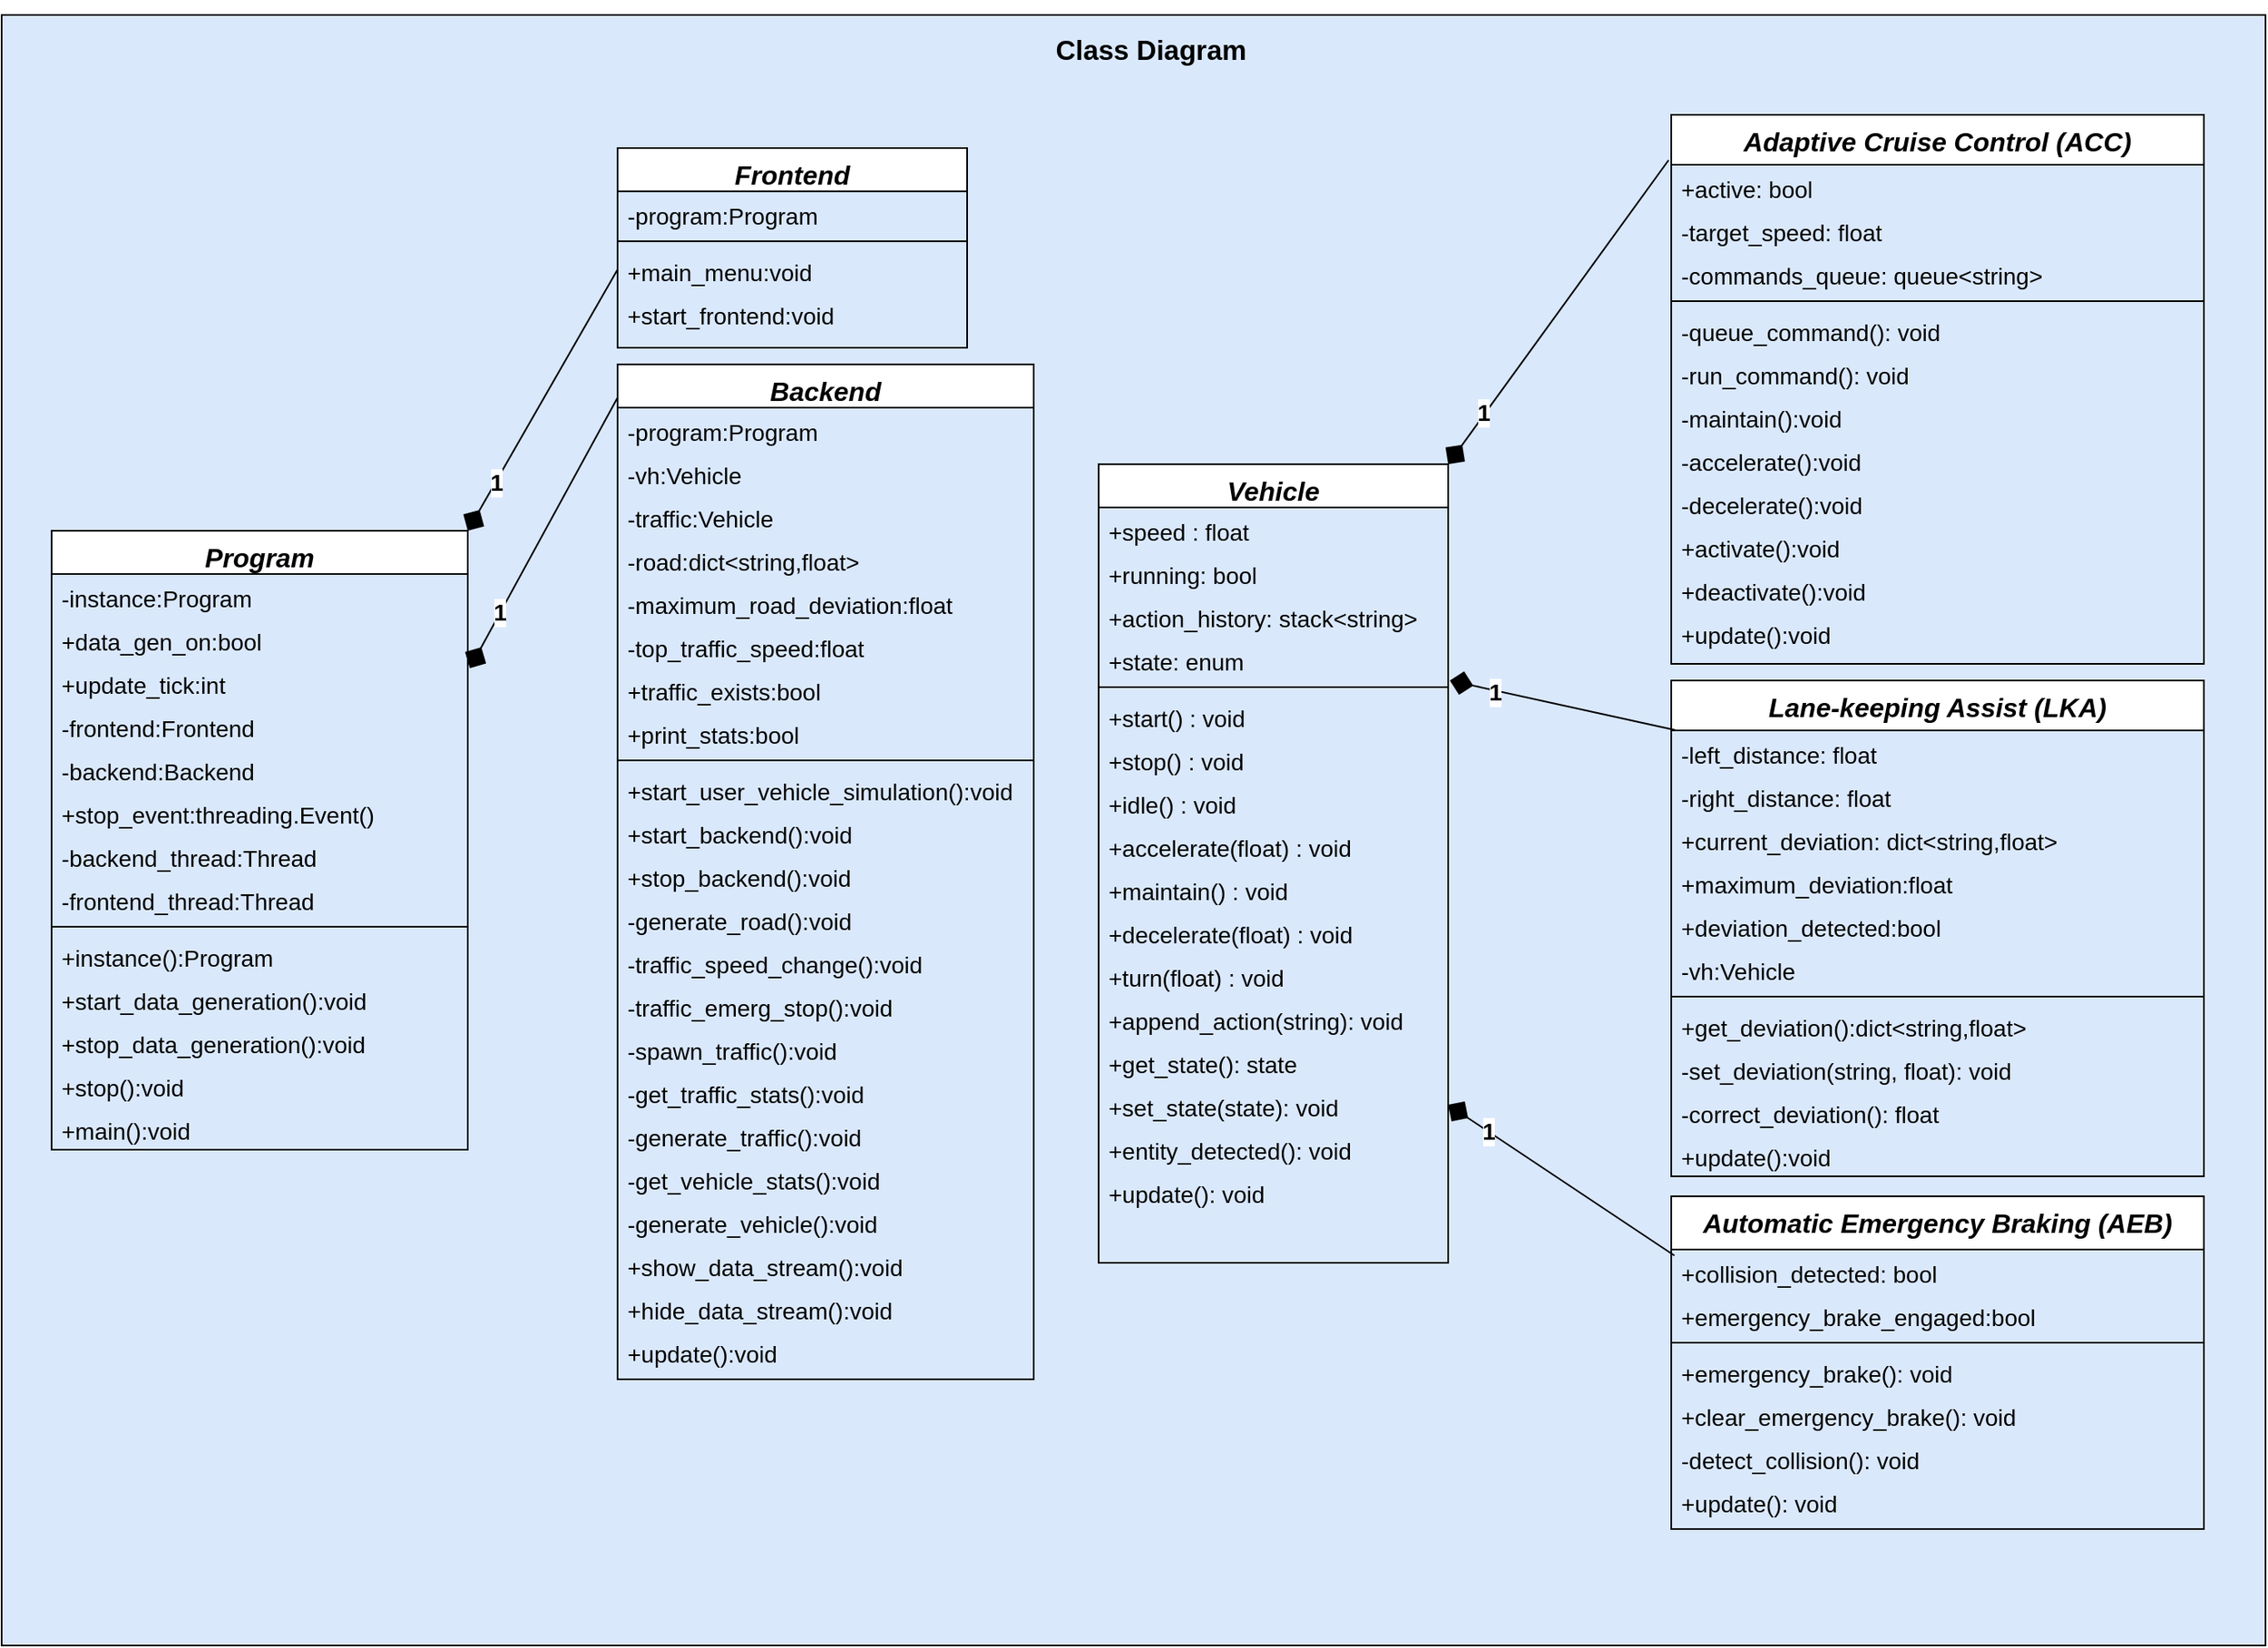 <mxfile version="20.3.0" type="device"><diagram id="C5RBs43oDa-KdzZeNtuy" name="Page-1"><mxGraphModel dx="2395" dy="2512" grid="1" gridSize="10" guides="1" tooltips="1" connect="1" arrows="1" fold="1" page="1" pageScale="1" pageWidth="827" pageHeight="1169" math="0" shadow="0"><root><mxCell id="WIyWlLk6GJQsqaUBKTNV-0"/><mxCell id="WIyWlLk6GJQsqaUBKTNV-1" parent="WIyWlLk6GJQsqaUBKTNV-0"/><mxCell id="Ifsah4gDjvsLpaiLNbHs-3" value="" style="rounded=0;whiteSpace=wrap;html=1;shadow=0;glass=0;sketch=0;fontSize=16;gradientColor=none;fillColor=#DAE8FC;fillStyle=solid;" parent="WIyWlLk6GJQsqaUBKTNV-1" vertex="1"><mxGeometry x="-550" y="-1160" width="1360" height="980" as="geometry"/></mxCell><mxCell id="zkfFHV4jXpPFQw0GAbJ--0" value="Vehicle" style="swimlane;fontStyle=3;align=center;verticalAlign=top;childLayout=stackLayout;horizontal=1;startSize=26;horizontalStack=0;resizeParent=1;resizeLast=0;collapsible=1;marginBottom=0;rounded=0;shadow=0;strokeWidth=1;fontSize=16;swimlaneLine=1;sketch=0;swimlaneFillColor=none;gradientColor=none;" parent="WIyWlLk6GJQsqaUBKTNV-1" vertex="1"><mxGeometry x="109" y="-890" width="210" height="480" as="geometry"><mxRectangle x="220" y="160" width="160" height="26" as="alternateBounds"/></mxGeometry></mxCell><mxCell id="zkfFHV4jXpPFQw0GAbJ--2" value="+speed : float" style="text;align=left;verticalAlign=top;spacingLeft=4;spacingRight=4;overflow=hidden;rotatable=0;points=[[0,0.5],[1,0.5]];portConstraint=eastwest;rounded=0;shadow=0;html=0;fontSize=14;" parent="zkfFHV4jXpPFQw0GAbJ--0" vertex="1"><mxGeometry y="26" width="210" height="26" as="geometry"/></mxCell><mxCell id="mii2rGx8am7IwSkeR5Ow-42" value="+running: bool" style="text;align=left;verticalAlign=top;spacingLeft=4;spacingRight=4;overflow=hidden;rotatable=0;points=[[0,0.5],[1,0.5]];portConstraint=eastwest;rounded=0;shadow=0;html=0;fontSize=14;" parent="zkfFHV4jXpPFQw0GAbJ--0" vertex="1"><mxGeometry y="52" width="210" height="26" as="geometry"/></mxCell><mxCell id="QdHuCyK7JrDkJNNDOWvG-0" value="+action_history: stack&lt;string&gt;" style="text;align=left;verticalAlign=top;spacingLeft=4;spacingRight=4;overflow=hidden;rotatable=0;points=[[0,0.5],[1,0.5]];portConstraint=eastwest;rounded=0;shadow=0;html=0;fontSize=14;" parent="zkfFHV4jXpPFQw0GAbJ--0" vertex="1"><mxGeometry y="78" width="210" height="26" as="geometry"/></mxCell><mxCell id="EL9Ea7p4WdLhUgLB-JUu-0" value="+state: enum" style="text;align=left;verticalAlign=top;spacingLeft=4;spacingRight=4;overflow=hidden;rotatable=0;points=[[0,0.5],[1,0.5]];portConstraint=eastwest;rounded=0;shadow=0;html=0;fontSize=14;" parent="zkfFHV4jXpPFQw0GAbJ--0" vertex="1"><mxGeometry y="104" width="210" height="26" as="geometry"/></mxCell><mxCell id="zkfFHV4jXpPFQw0GAbJ--4" value="" style="line;html=1;strokeWidth=1;align=left;verticalAlign=middle;spacingTop=-1;spacingLeft=3;spacingRight=3;rotatable=0;labelPosition=right;points=[];portConstraint=eastwest;gradientColor=none;" parent="zkfFHV4jXpPFQw0GAbJ--0" vertex="1"><mxGeometry y="130" width="210" height="8" as="geometry"/></mxCell><mxCell id="mii2rGx8am7IwSkeR5Ow-43" value="+start() : void" style="text;align=left;verticalAlign=top;spacingLeft=4;spacingRight=4;overflow=hidden;rotatable=0;points=[[0,0.5],[1,0.5]];portConstraint=eastwest;fontSize=14;" parent="zkfFHV4jXpPFQw0GAbJ--0" vertex="1"><mxGeometry y="138" width="210" height="26" as="geometry"/></mxCell><mxCell id="mii2rGx8am7IwSkeR5Ow-44" value="+stop() : void" style="text;align=left;verticalAlign=top;spacingLeft=4;spacingRight=4;overflow=hidden;rotatable=0;points=[[0,0.5],[1,0.5]];portConstraint=eastwest;fontSize=14;" parent="zkfFHV4jXpPFQw0GAbJ--0" vertex="1"><mxGeometry y="164" width="210" height="26" as="geometry"/></mxCell><mxCell id="KvuU72QV_jt1V8axDSix-1" value="+idle() : void" style="text;align=left;verticalAlign=top;spacingLeft=4;spacingRight=4;overflow=hidden;rotatable=0;points=[[0,0.5],[1,0.5]];portConstraint=eastwest;fontSize=14;" vertex="1" parent="zkfFHV4jXpPFQw0GAbJ--0"><mxGeometry y="190" width="210" height="26" as="geometry"/></mxCell><mxCell id="lTzDsfitRxZ7q9W2kJzX-4" value="+accelerate(float) : void" style="text;align=left;verticalAlign=top;spacingLeft=4;spacingRight=4;overflow=hidden;rotatable=0;points=[[0,0.5],[1,0.5]];portConstraint=eastwest;fontSize=14;" parent="zkfFHV4jXpPFQw0GAbJ--0" vertex="1"><mxGeometry y="216" width="210" height="26" as="geometry"/></mxCell><mxCell id="KvuU72QV_jt1V8axDSix-2" value="+maintain() : void" style="text;align=left;verticalAlign=top;spacingLeft=4;spacingRight=4;overflow=hidden;rotatable=0;points=[[0,0.5],[1,0.5]];portConstraint=eastwest;fontSize=14;" vertex="1" parent="zkfFHV4jXpPFQw0GAbJ--0"><mxGeometry y="242" width="210" height="26" as="geometry"/></mxCell><mxCell id="zkfFHV4jXpPFQw0GAbJ--5" value="+decelerate(float) : void" style="text;align=left;verticalAlign=top;spacingLeft=4;spacingRight=4;overflow=hidden;rotatable=0;points=[[0,0.5],[1,0.5]];portConstraint=eastwest;fontSize=14;" parent="zkfFHV4jXpPFQw0GAbJ--0" vertex="1"><mxGeometry y="268" width="210" height="26" as="geometry"/></mxCell><mxCell id="lTzDsfitRxZ7q9W2kJzX-5" value="+turn(float) : void" style="text;align=left;verticalAlign=top;spacingLeft=4;spacingRight=4;overflow=hidden;rotatable=0;points=[[0,0.5],[1,0.5]];portConstraint=eastwest;fontSize=14;" parent="zkfFHV4jXpPFQw0GAbJ--0" vertex="1"><mxGeometry y="294" width="210" height="26" as="geometry"/></mxCell><mxCell id="QdHuCyK7JrDkJNNDOWvG-1" value="+append_action(string): void" style="text;align=left;verticalAlign=top;spacingLeft=4;spacingRight=4;overflow=hidden;rotatable=0;points=[[0,0.5],[1,0.5]];portConstraint=eastwest;fontSize=14;" parent="zkfFHV4jXpPFQw0GAbJ--0" vertex="1"><mxGeometry y="320" width="210" height="26" as="geometry"/></mxCell><mxCell id="Ifsah4gDjvsLpaiLNbHs-1" value="+get_state(): state" style="text;align=left;verticalAlign=top;spacingLeft=4;spacingRight=4;overflow=hidden;rotatable=0;points=[[0,0.5],[1,0.5]];portConstraint=eastwest;fontSize=14;" parent="zkfFHV4jXpPFQw0GAbJ--0" vertex="1"><mxGeometry y="346" width="210" height="26" as="geometry"/></mxCell><mxCell id="EL9Ea7p4WdLhUgLB-JUu-1" value="+set_state(state): void" style="text;align=left;verticalAlign=top;spacingLeft=4;spacingRight=4;overflow=hidden;rotatable=0;points=[[0,0.5],[1,0.5]];portConstraint=eastwest;fontSize=14;" parent="zkfFHV4jXpPFQw0GAbJ--0" vertex="1"><mxGeometry y="372" width="210" height="26" as="geometry"/></mxCell><mxCell id="KvuU72QV_jt1V8axDSix-0" value="+entity_detected(): void" style="text;align=left;verticalAlign=top;spacingLeft=4;spacingRight=4;overflow=hidden;rotatable=0;points=[[0,0.5],[1,0.5]];portConstraint=eastwest;fontSize=14;" vertex="1" parent="zkfFHV4jXpPFQw0GAbJ--0"><mxGeometry y="398" width="210" height="26" as="geometry"/></mxCell><mxCell id="KvuU72QV_jt1V8axDSix-3" value="+update(): void" style="text;align=left;verticalAlign=top;spacingLeft=4;spacingRight=4;overflow=hidden;rotatable=0;points=[[0,0.5],[1,0.5]];portConstraint=eastwest;fontSize=14;" vertex="1" parent="zkfFHV4jXpPFQw0GAbJ--0"><mxGeometry y="424" width="210" height="26" as="geometry"/></mxCell><mxCell id="mii2rGx8am7IwSkeR5Ow-13" value="Adaptive Cruise Control (ACC)" style="swimlane;fontStyle=3;align=center;verticalAlign=top;childLayout=stackLayout;horizontal=1;startSize=30;horizontalStack=0;resizeParent=1;resizeLast=0;collapsible=1;marginBottom=0;rounded=0;shadow=0;strokeWidth=1;fontSize=16;swimlaneLine=1;sketch=0;swimlaneFillColor=none;gradientColor=none;" parent="WIyWlLk6GJQsqaUBKTNV-1" vertex="1"><mxGeometry x="453" y="-1100" width="320" height="330" as="geometry"><mxRectangle x="480" y="160" width="220" height="26" as="alternateBounds"/></mxGeometry></mxCell><mxCell id="mii2rGx8am7IwSkeR5Ow-14" value="+active: bool" style="text;align=left;verticalAlign=top;spacingLeft=4;spacingRight=4;overflow=hidden;rotatable=0;points=[[0,0.5],[1,0.5]];portConstraint=eastwest;fontSize=14;" parent="mii2rGx8am7IwSkeR5Ow-13" vertex="1"><mxGeometry y="30" width="320" height="26" as="geometry"/></mxCell><mxCell id="Ifsah4gDjvsLpaiLNbHs-2" value="-target_speed: float" style="text;align=left;verticalAlign=top;spacingLeft=4;spacingRight=4;overflow=hidden;rotatable=0;points=[[0,0.5],[1,0.5]];portConstraint=eastwest;fontSize=14;" parent="mii2rGx8am7IwSkeR5Ow-13" vertex="1"><mxGeometry y="56" width="320" height="26" as="geometry"/></mxCell><mxCell id="QdHuCyK7JrDkJNNDOWvG-5" value="-commands_queue: queue&lt;string&gt;" style="text;align=left;verticalAlign=top;spacingLeft=4;spacingRight=4;overflow=hidden;rotatable=0;points=[[0,0.5],[1,0.5]];portConstraint=eastwest;fontSize=14;" parent="mii2rGx8am7IwSkeR5Ow-13" vertex="1"><mxGeometry y="82" width="320" height="26" as="geometry"/></mxCell><mxCell id="mii2rGx8am7IwSkeR5Ow-16" value="" style="line;html=1;strokeWidth=1;align=left;verticalAlign=middle;spacingTop=-1;spacingLeft=3;spacingRight=3;rotatable=0;labelPosition=right;points=[];portConstraint=eastwest;" parent="mii2rGx8am7IwSkeR5Ow-13" vertex="1"><mxGeometry y="108" width="320" height="8" as="geometry"/></mxCell><mxCell id="mii2rGx8am7IwSkeR5Ow-17" value="-queue_command(): void" style="text;align=left;verticalAlign=top;spacingLeft=4;spacingRight=4;overflow=hidden;rotatable=0;points=[[0,0.5],[1,0.5]];portConstraint=eastwest;fontSize=14;" parent="mii2rGx8am7IwSkeR5Ow-13" vertex="1"><mxGeometry y="116" width="320" height="26" as="geometry"/></mxCell><mxCell id="mii2rGx8am7IwSkeR5Ow-18" value="-run_command(): void" style="text;align=left;verticalAlign=top;spacingLeft=4;spacingRight=4;overflow=hidden;rotatable=0;points=[[0,0.5],[1,0.5]];portConstraint=eastwest;fontSize=14;" parent="mii2rGx8am7IwSkeR5Ow-13" vertex="1"><mxGeometry y="142" width="320" height="26" as="geometry"/></mxCell><mxCell id="KvuU72QV_jt1V8axDSix-4" value="-maintain():void" style="text;align=left;verticalAlign=top;spacingLeft=4;spacingRight=4;overflow=hidden;rotatable=0;points=[[0,0.5],[1,0.5]];portConstraint=eastwest;fontSize=14;" vertex="1" parent="mii2rGx8am7IwSkeR5Ow-13"><mxGeometry y="168" width="320" height="26" as="geometry"/></mxCell><mxCell id="KvuU72QV_jt1V8axDSix-5" value="-accelerate():void" style="text;align=left;verticalAlign=top;spacingLeft=4;spacingRight=4;overflow=hidden;rotatable=0;points=[[0,0.5],[1,0.5]];portConstraint=eastwest;fontSize=14;" vertex="1" parent="mii2rGx8am7IwSkeR5Ow-13"><mxGeometry y="194" width="320" height="26" as="geometry"/></mxCell><mxCell id="KvuU72QV_jt1V8axDSix-6" value="-decelerate():void" style="text;align=left;verticalAlign=top;spacingLeft=4;spacingRight=4;overflow=hidden;rotatable=0;points=[[0,0.5],[1,0.5]];portConstraint=eastwest;fontSize=14;" vertex="1" parent="mii2rGx8am7IwSkeR5Ow-13"><mxGeometry y="220" width="320" height="26" as="geometry"/></mxCell><mxCell id="KvuU72QV_jt1V8axDSix-7" value="+activate():void" style="text;align=left;verticalAlign=top;spacingLeft=4;spacingRight=4;overflow=hidden;rotatable=0;points=[[0,0.5],[1,0.5]];portConstraint=eastwest;fontSize=14;" vertex="1" parent="mii2rGx8am7IwSkeR5Ow-13"><mxGeometry y="246" width="320" height="26" as="geometry"/></mxCell><mxCell id="KvuU72QV_jt1V8axDSix-8" value="+deactivate():void" style="text;align=left;verticalAlign=top;spacingLeft=4;spacingRight=4;overflow=hidden;rotatable=0;points=[[0,0.5],[1,0.5]];portConstraint=eastwest;fontSize=14;" vertex="1" parent="mii2rGx8am7IwSkeR5Ow-13"><mxGeometry y="272" width="320" height="26" as="geometry"/></mxCell><mxCell id="KvuU72QV_jt1V8axDSix-9" value="+update():void" style="text;align=left;verticalAlign=top;spacingLeft=4;spacingRight=4;overflow=hidden;rotatable=0;points=[[0,0.5],[1,0.5]];portConstraint=eastwest;fontSize=14;" vertex="1" parent="mii2rGx8am7IwSkeR5Ow-13"><mxGeometry y="298" width="320" height="26" as="geometry"/></mxCell><mxCell id="mii2rGx8am7IwSkeR5Ow-25" value="Lane-keeping Assist (LKA)" style="swimlane;fontStyle=3;align=center;verticalAlign=top;childLayout=stackLayout;horizontal=1;startSize=30;horizontalStack=0;resizeParent=1;resizeLast=0;collapsible=1;marginBottom=0;rounded=0;shadow=0;strokeWidth=1;fontSize=16;swimlaneLine=1;sketch=0;swimlaneFillColor=none;gradientColor=none;" parent="WIyWlLk6GJQsqaUBKTNV-1" vertex="1"><mxGeometry x="453" y="-760" width="320" height="298" as="geometry"><mxRectangle x="480" y="302" width="220" height="26" as="alternateBounds"/></mxGeometry></mxCell><mxCell id="mii2rGx8am7IwSkeR5Ow-26" value="-left_distance: float" style="text;align=left;verticalAlign=top;spacingLeft=4;spacingRight=4;overflow=hidden;rotatable=0;points=[[0,0.5],[1,0.5]];portConstraint=eastwest;fontSize=14;" parent="mii2rGx8am7IwSkeR5Ow-25" vertex="1"><mxGeometry y="30" width="320" height="26" as="geometry"/></mxCell><mxCell id="mii2rGx8am7IwSkeR5Ow-27" value="-right_distance: float" style="text;align=left;verticalAlign=top;spacingLeft=4;spacingRight=4;overflow=hidden;rotatable=0;points=[[0,0.5],[1,0.5]];portConstraint=eastwest;rounded=0;shadow=0;html=0;fontSize=14;" parent="mii2rGx8am7IwSkeR5Ow-25" vertex="1"><mxGeometry y="56" width="320" height="26" as="geometry"/></mxCell><mxCell id="ZNRvxXahvgJ5h_fGLTMg-0" value="+current_deviation: dict&lt;string,float&gt;" style="text;align=left;verticalAlign=top;spacingLeft=4;spacingRight=4;overflow=hidden;rotatable=0;points=[[0,0.5],[1,0.5]];portConstraint=eastwest;rounded=0;shadow=0;html=0;fontSize=14;" parent="mii2rGx8am7IwSkeR5Ow-25" vertex="1"><mxGeometry y="82" width="320" height="26" as="geometry"/></mxCell><mxCell id="ZNRvxXahvgJ5h_fGLTMg-1" value="+maximum_deviation:float" style="text;align=left;verticalAlign=top;spacingLeft=4;spacingRight=4;overflow=hidden;rotatable=0;points=[[0,0.5],[1,0.5]];portConstraint=eastwest;rounded=0;shadow=0;html=0;fontSize=14;" parent="mii2rGx8am7IwSkeR5Ow-25" vertex="1"><mxGeometry y="108" width="320" height="26" as="geometry"/></mxCell><mxCell id="KvuU72QV_jt1V8axDSix-11" value="+deviation_detected:bool" style="text;align=left;verticalAlign=top;spacingLeft=4;spacingRight=4;overflow=hidden;rotatable=0;points=[[0,0.5],[1,0.5]];portConstraint=eastwest;rounded=0;shadow=0;html=0;fontSize=14;" vertex="1" parent="mii2rGx8am7IwSkeR5Ow-25"><mxGeometry y="134" width="320" height="26" as="geometry"/></mxCell><mxCell id="KvuU72QV_jt1V8axDSix-12" value="-vh:Vehicle" style="text;align=left;verticalAlign=top;spacingLeft=4;spacingRight=4;overflow=hidden;rotatable=0;points=[[0,0.5],[1,0.5]];portConstraint=eastwest;rounded=0;shadow=0;html=0;fontSize=14;" vertex="1" parent="mii2rGx8am7IwSkeR5Ow-25"><mxGeometry y="160" width="320" height="26" as="geometry"/></mxCell><mxCell id="mii2rGx8am7IwSkeR5Ow-28" value="" style="line;html=1;strokeWidth=1;align=left;verticalAlign=middle;spacingTop=-1;spacingLeft=3;spacingRight=3;rotatable=0;labelPosition=right;points=[];portConstraint=eastwest;" parent="mii2rGx8am7IwSkeR5Ow-25" vertex="1"><mxGeometry y="186" width="320" height="8" as="geometry"/></mxCell><mxCell id="mii2rGx8am7IwSkeR5Ow-30" value="+get_deviation():dict&lt;string,float&gt;" style="text;align=left;verticalAlign=top;spacingLeft=4;spacingRight=4;overflow=hidden;rotatable=0;points=[[0,0.5],[1,0.5]];portConstraint=eastwest;fontSize=14;" parent="mii2rGx8am7IwSkeR5Ow-25" vertex="1"><mxGeometry y="194" width="320" height="26" as="geometry"/></mxCell><mxCell id="ED1c1MAqzy6L2Qwims33-0" value="-set_deviation(string, float): void" style="text;align=left;verticalAlign=top;spacingLeft=4;spacingRight=4;overflow=hidden;rotatable=0;points=[[0,0.5],[1,0.5]];portConstraint=eastwest;fontSize=14;" parent="mii2rGx8am7IwSkeR5Ow-25" vertex="1"><mxGeometry y="220" width="320" height="26" as="geometry"/></mxCell><mxCell id="KvuU72QV_jt1V8axDSix-10" value="-correct_deviation(): float" style="text;align=left;verticalAlign=top;spacingLeft=4;spacingRight=4;overflow=hidden;rotatable=0;points=[[0,0.5],[1,0.5]];portConstraint=eastwest;fontSize=14;" vertex="1" parent="mii2rGx8am7IwSkeR5Ow-25"><mxGeometry y="246" width="320" height="26" as="geometry"/></mxCell><mxCell id="KvuU72QV_jt1V8axDSix-13" value="+update():void" style="text;align=left;verticalAlign=top;spacingLeft=4;spacingRight=4;overflow=hidden;rotatable=0;points=[[0,0.5],[1,0.5]];portConstraint=eastwest;fontSize=14;" vertex="1" parent="mii2rGx8am7IwSkeR5Ow-25"><mxGeometry y="272" width="320" height="26" as="geometry"/></mxCell><mxCell id="mii2rGx8am7IwSkeR5Ow-33" value="Automatic Emergency Braking (AEB)" style="swimlane;fontStyle=3;align=center;verticalAlign=top;childLayout=stackLayout;horizontal=1;startSize=32;horizontalStack=0;resizeParent=1;resizeLast=0;collapsible=1;marginBottom=0;rounded=0;shadow=0;strokeWidth=1;fontSize=16;swimlaneLine=1;sketch=0;swimlaneFillColor=none;gradientColor=none;" parent="WIyWlLk6GJQsqaUBKTNV-1" vertex="1"><mxGeometry x="453" y="-450" width="320" height="200" as="geometry"><mxRectangle x="480" y="510" width="220" height="26" as="alternateBounds"/></mxGeometry></mxCell><mxCell id="mii2rGx8am7IwSkeR5Ow-34" value="+collision_detected: bool" style="text;align=left;verticalAlign=top;spacingLeft=4;spacingRight=4;overflow=hidden;rotatable=0;points=[[0,0.5],[1,0.5]];portConstraint=eastwest;fontSize=14;" parent="mii2rGx8am7IwSkeR5Ow-33" vertex="1"><mxGeometry y="32" width="320" height="26" as="geometry"/></mxCell><mxCell id="QdHuCyK7JrDkJNNDOWvG-4" value="+emergency_brake_engaged:bool" style="text;align=left;verticalAlign=top;spacingLeft=4;spacingRight=4;overflow=hidden;rotatable=0;points=[[0,0.5],[1,0.5]];portConstraint=eastwest;fontSize=14;" parent="mii2rGx8am7IwSkeR5Ow-33" vertex="1"><mxGeometry y="58" width="320" height="26" as="geometry"/></mxCell><mxCell id="mii2rGx8am7IwSkeR5Ow-36" value="" style="line;html=1;strokeWidth=1;align=left;verticalAlign=middle;spacingTop=-1;spacingLeft=3;spacingRight=3;rotatable=0;labelPosition=right;points=[];portConstraint=eastwest;" parent="mii2rGx8am7IwSkeR5Ow-33" vertex="1"><mxGeometry y="84" width="320" height="8" as="geometry"/></mxCell><mxCell id="mii2rGx8am7IwSkeR5Ow-38" value="+emergency_brake(): void" style="text;align=left;verticalAlign=top;spacingLeft=4;spacingRight=4;overflow=hidden;rotatable=0;points=[[0,0.5],[1,0.5]];portConstraint=eastwest;fontSize=14;" parent="mii2rGx8am7IwSkeR5Ow-33" vertex="1"><mxGeometry y="92" width="320" height="26" as="geometry"/></mxCell><mxCell id="KvuU72QV_jt1V8axDSix-15" value="+clear_emergency_brake(): void" style="text;align=left;verticalAlign=top;spacingLeft=4;spacingRight=4;overflow=hidden;rotatable=0;points=[[0,0.5],[1,0.5]];portConstraint=eastwest;fontSize=14;" vertex="1" parent="mii2rGx8am7IwSkeR5Ow-33"><mxGeometry y="118" width="320" height="26" as="geometry"/></mxCell><mxCell id="mii2rGx8am7IwSkeR5Ow-37" value="-detect_collision(): void" style="text;align=left;verticalAlign=top;spacingLeft=4;spacingRight=4;overflow=hidden;rotatable=0;points=[[0,0.5],[1,0.5]];portConstraint=eastwest;fontSize=14;" parent="mii2rGx8am7IwSkeR5Ow-33" vertex="1"><mxGeometry y="144" width="320" height="26" as="geometry"/></mxCell><mxCell id="KvuU72QV_jt1V8axDSix-14" value="+update(): void" style="text;align=left;verticalAlign=top;spacingLeft=4;spacingRight=4;overflow=hidden;rotatable=0;points=[[0,0.5],[1,0.5]];portConstraint=eastwest;fontSize=14;" vertex="1" parent="mii2rGx8am7IwSkeR5Ow-33"><mxGeometry y="170" width="320" height="26" as="geometry"/></mxCell><mxCell id="Ifsah4gDjvsLpaiLNbHs-4" value="&lt;h2&gt;&lt;b&gt;Class Diagram&lt;/b&gt;&lt;/h2&gt;" style="text;html=1;align=center;verticalAlign=middle;resizable=0;points=[];autosize=1;strokeColor=none;fillColor=none;fontSize=11;" parent="WIyWlLk6GJQsqaUBKTNV-1" vertex="1"><mxGeometry x="70" y="-1169" width="140" height="60" as="geometry"/></mxCell><mxCell id="KvuU72QV_jt1V8axDSix-16" value="Frontend" style="swimlane;fontStyle=3;align=center;verticalAlign=top;childLayout=stackLayout;horizontal=1;startSize=26;horizontalStack=0;resizeParent=1;resizeLast=0;collapsible=1;marginBottom=0;rounded=0;shadow=0;strokeWidth=1;fontSize=16;swimlaneLine=1;sketch=0;swimlaneFillColor=none;gradientColor=none;" vertex="1" parent="WIyWlLk6GJQsqaUBKTNV-1"><mxGeometry x="-180" y="-1080" width="210" height="120" as="geometry"><mxRectangle x="220" y="160" width="160" height="26" as="alternateBounds"/></mxGeometry></mxCell><mxCell id="KvuU72QV_jt1V8axDSix-17" value="-program:Program" style="text;align=left;verticalAlign=top;spacingLeft=4;spacingRight=4;overflow=hidden;rotatable=0;points=[[0,0.5],[1,0.5]];portConstraint=eastwest;rounded=0;shadow=0;html=0;fontSize=14;" vertex="1" parent="KvuU72QV_jt1V8axDSix-16"><mxGeometry y="26" width="210" height="26" as="geometry"/></mxCell><mxCell id="KvuU72QV_jt1V8axDSix-21" value="" style="line;html=1;strokeWidth=1;align=left;verticalAlign=middle;spacingTop=-1;spacingLeft=3;spacingRight=3;rotatable=0;labelPosition=right;points=[];portConstraint=eastwest;gradientColor=none;" vertex="1" parent="KvuU72QV_jt1V8axDSix-16"><mxGeometry y="52" width="210" height="8" as="geometry"/></mxCell><mxCell id="KvuU72QV_jt1V8axDSix-22" value="+main_menu:void" style="text;align=left;verticalAlign=top;spacingLeft=4;spacingRight=4;overflow=hidden;rotatable=0;points=[[0,0.5],[1,0.5]];portConstraint=eastwest;fontSize=14;" vertex="1" parent="KvuU72QV_jt1V8axDSix-16"><mxGeometry y="60" width="210" height="26" as="geometry"/></mxCell><mxCell id="KvuU72QV_jt1V8axDSix-23" value="+start_frontend:void" style="text;align=left;verticalAlign=top;spacingLeft=4;spacingRight=4;overflow=hidden;rotatable=0;points=[[0,0.5],[1,0.5]];portConstraint=eastwest;fontSize=14;" vertex="1" parent="KvuU72QV_jt1V8axDSix-16"><mxGeometry y="86" width="210" height="26" as="geometry"/></mxCell><mxCell id="KvuU72QV_jt1V8axDSix-34" value="Backend" style="swimlane;fontStyle=3;align=center;verticalAlign=top;childLayout=stackLayout;horizontal=1;startSize=26;horizontalStack=0;resizeParent=1;resizeLast=0;collapsible=1;marginBottom=0;rounded=0;shadow=0;strokeWidth=1;fontSize=16;swimlaneLine=1;sketch=0;swimlaneFillColor=none;gradientColor=none;" vertex="1" parent="WIyWlLk6GJQsqaUBKTNV-1"><mxGeometry x="-180" y="-950" width="250" height="610" as="geometry"><mxRectangle x="220" y="160" width="160" height="26" as="alternateBounds"/></mxGeometry></mxCell><mxCell id="KvuU72QV_jt1V8axDSix-35" value="-program:Program" style="text;align=left;verticalAlign=top;spacingLeft=4;spacingRight=4;overflow=hidden;rotatable=0;points=[[0,0.5],[1,0.5]];portConstraint=eastwest;rounded=0;shadow=0;html=0;fontSize=14;" vertex="1" parent="KvuU72QV_jt1V8axDSix-34"><mxGeometry y="26" width="250" height="26" as="geometry"/></mxCell><mxCell id="KvuU72QV_jt1V8axDSix-39" value="-vh:Vehicle" style="text;align=left;verticalAlign=top;spacingLeft=4;spacingRight=4;overflow=hidden;rotatable=0;points=[[0,0.5],[1,0.5]];portConstraint=eastwest;rounded=0;shadow=0;html=0;fontSize=14;" vertex="1" parent="KvuU72QV_jt1V8axDSix-34"><mxGeometry y="52" width="250" height="26" as="geometry"/></mxCell><mxCell id="KvuU72QV_jt1V8axDSix-40" value="-traffic:Vehicle" style="text;align=left;verticalAlign=top;spacingLeft=4;spacingRight=4;overflow=hidden;rotatable=0;points=[[0,0.5],[1,0.5]];portConstraint=eastwest;rounded=0;shadow=0;html=0;fontSize=14;" vertex="1" parent="KvuU72QV_jt1V8axDSix-34"><mxGeometry y="78" width="250" height="26" as="geometry"/></mxCell><mxCell id="KvuU72QV_jt1V8axDSix-41" value="-road:dict&lt;string,float&gt;" style="text;align=left;verticalAlign=top;spacingLeft=4;spacingRight=4;overflow=hidden;rotatable=0;points=[[0,0.5],[1,0.5]];portConstraint=eastwest;rounded=0;shadow=0;html=0;fontSize=14;" vertex="1" parent="KvuU72QV_jt1V8axDSix-34"><mxGeometry y="104" width="250" height="26" as="geometry"/></mxCell><mxCell id="KvuU72QV_jt1V8axDSix-42" value="-maximum_road_deviation:float" style="text;align=left;verticalAlign=top;spacingLeft=4;spacingRight=4;overflow=hidden;rotatable=0;points=[[0,0.5],[1,0.5]];portConstraint=eastwest;rounded=0;shadow=0;html=0;fontSize=14;" vertex="1" parent="KvuU72QV_jt1V8axDSix-34"><mxGeometry y="130" width="250" height="26" as="geometry"/></mxCell><mxCell id="KvuU72QV_jt1V8axDSix-44" value="-top_traffic_speed:float" style="text;align=left;verticalAlign=top;spacingLeft=4;spacingRight=4;overflow=hidden;rotatable=0;points=[[0,0.5],[1,0.5]];portConstraint=eastwest;rounded=0;shadow=0;html=0;fontSize=14;" vertex="1" parent="KvuU72QV_jt1V8axDSix-34"><mxGeometry y="156" width="250" height="26" as="geometry"/></mxCell><mxCell id="KvuU72QV_jt1V8axDSix-45" value="+traffic_exists:bool" style="text;align=left;verticalAlign=top;spacingLeft=4;spacingRight=4;overflow=hidden;rotatable=0;points=[[0,0.5],[1,0.5]];portConstraint=eastwest;rounded=0;shadow=0;html=0;fontSize=14;" vertex="1" parent="KvuU72QV_jt1V8axDSix-34"><mxGeometry y="182" width="250" height="26" as="geometry"/></mxCell><mxCell id="KvuU72QV_jt1V8axDSix-46" value="+print_stats:bool" style="text;align=left;verticalAlign=top;spacingLeft=4;spacingRight=4;overflow=hidden;rotatable=0;points=[[0,0.5],[1,0.5]];portConstraint=eastwest;rounded=0;shadow=0;html=0;fontSize=14;" vertex="1" parent="KvuU72QV_jt1V8axDSix-34"><mxGeometry y="208" width="250" height="26" as="geometry"/></mxCell><mxCell id="KvuU72QV_jt1V8axDSix-36" value="" style="line;html=1;strokeWidth=1;align=left;verticalAlign=middle;spacingTop=-1;spacingLeft=3;spacingRight=3;rotatable=0;labelPosition=right;points=[];portConstraint=eastwest;gradientColor=none;" vertex="1" parent="KvuU72QV_jt1V8axDSix-34"><mxGeometry y="234" width="250" height="8" as="geometry"/></mxCell><mxCell id="KvuU72QV_jt1V8axDSix-43" value="+start_user_vehicle_simulation():void" style="text;align=left;verticalAlign=top;spacingLeft=4;spacingRight=4;overflow=hidden;rotatable=0;points=[[0,0.5],[1,0.5]];portConstraint=eastwest;rounded=0;shadow=0;html=0;fontSize=14;" vertex="1" parent="KvuU72QV_jt1V8axDSix-34"><mxGeometry y="242" width="250" height="26" as="geometry"/></mxCell><mxCell id="KvuU72QV_jt1V8axDSix-37" value="+start_backend():void" style="text;align=left;verticalAlign=top;spacingLeft=4;spacingRight=4;overflow=hidden;rotatable=0;points=[[0,0.5],[1,0.5]];portConstraint=eastwest;fontSize=14;" vertex="1" parent="KvuU72QV_jt1V8axDSix-34"><mxGeometry y="268" width="250" height="26" as="geometry"/></mxCell><mxCell id="KvuU72QV_jt1V8axDSix-38" value="+stop_backend():void" style="text;align=left;verticalAlign=top;spacingLeft=4;spacingRight=4;overflow=hidden;rotatable=0;points=[[0,0.5],[1,0.5]];portConstraint=eastwest;fontSize=14;" vertex="1" parent="KvuU72QV_jt1V8axDSix-34"><mxGeometry y="294" width="250" height="26" as="geometry"/></mxCell><mxCell id="KvuU72QV_jt1V8axDSix-47" value="-generate_road():void" style="text;align=left;verticalAlign=top;spacingLeft=4;spacingRight=4;overflow=hidden;rotatable=0;points=[[0,0.5],[1,0.5]];portConstraint=eastwest;fontSize=14;" vertex="1" parent="KvuU72QV_jt1V8axDSix-34"><mxGeometry y="320" width="250" height="26" as="geometry"/></mxCell><mxCell id="KvuU72QV_jt1V8axDSix-48" value="-traffic_speed_change():void" style="text;align=left;verticalAlign=top;spacingLeft=4;spacingRight=4;overflow=hidden;rotatable=0;points=[[0,0.5],[1,0.5]];portConstraint=eastwest;fontSize=14;" vertex="1" parent="KvuU72QV_jt1V8axDSix-34"><mxGeometry y="346" width="250" height="26" as="geometry"/></mxCell><mxCell id="KvuU72QV_jt1V8axDSix-49" value="-traffic_emerg_stop():void" style="text;align=left;verticalAlign=top;spacingLeft=4;spacingRight=4;overflow=hidden;rotatable=0;points=[[0,0.5],[1,0.5]];portConstraint=eastwest;fontSize=14;" vertex="1" parent="KvuU72QV_jt1V8axDSix-34"><mxGeometry y="372" width="250" height="26" as="geometry"/></mxCell><mxCell id="KvuU72QV_jt1V8axDSix-50" value="-spawn_traffic():void" style="text;align=left;verticalAlign=top;spacingLeft=4;spacingRight=4;overflow=hidden;rotatable=0;points=[[0,0.5],[1,0.5]];portConstraint=eastwest;fontSize=14;" vertex="1" parent="KvuU72QV_jt1V8axDSix-34"><mxGeometry y="398" width="250" height="26" as="geometry"/></mxCell><mxCell id="KvuU72QV_jt1V8axDSix-51" value="-get_traffic_stats():void" style="text;align=left;verticalAlign=top;spacingLeft=4;spacingRight=4;overflow=hidden;rotatable=0;points=[[0,0.5],[1,0.5]];portConstraint=eastwest;fontSize=14;" vertex="1" parent="KvuU72QV_jt1V8axDSix-34"><mxGeometry y="424" width="250" height="26" as="geometry"/></mxCell><mxCell id="KvuU72QV_jt1V8axDSix-52" value="-generate_traffic():void" style="text;align=left;verticalAlign=top;spacingLeft=4;spacingRight=4;overflow=hidden;rotatable=0;points=[[0,0.5],[1,0.5]];portConstraint=eastwest;fontSize=14;" vertex="1" parent="KvuU72QV_jt1V8axDSix-34"><mxGeometry y="450" width="250" height="26" as="geometry"/></mxCell><mxCell id="KvuU72QV_jt1V8axDSix-53" value="-get_vehicle_stats():void" style="text;align=left;verticalAlign=top;spacingLeft=4;spacingRight=4;overflow=hidden;rotatable=0;points=[[0,0.5],[1,0.5]];portConstraint=eastwest;fontSize=14;" vertex="1" parent="KvuU72QV_jt1V8axDSix-34"><mxGeometry y="476" width="250" height="26" as="geometry"/></mxCell><mxCell id="KvuU72QV_jt1V8axDSix-54" value="-generate_vehicle():void" style="text;align=left;verticalAlign=top;spacingLeft=4;spacingRight=4;overflow=hidden;rotatable=0;points=[[0,0.5],[1,0.5]];portConstraint=eastwest;fontSize=14;" vertex="1" parent="KvuU72QV_jt1V8axDSix-34"><mxGeometry y="502" width="250" height="26" as="geometry"/></mxCell><mxCell id="KvuU72QV_jt1V8axDSix-55" value="+show_data_stream():void" style="text;align=left;verticalAlign=top;spacingLeft=4;spacingRight=4;overflow=hidden;rotatable=0;points=[[0,0.5],[1,0.5]];portConstraint=eastwest;fontSize=14;" vertex="1" parent="KvuU72QV_jt1V8axDSix-34"><mxGeometry y="528" width="250" height="26" as="geometry"/></mxCell><mxCell id="KvuU72QV_jt1V8axDSix-56" value="+hide_data_stream():void" style="text;align=left;verticalAlign=top;spacingLeft=4;spacingRight=4;overflow=hidden;rotatable=0;points=[[0,0.5],[1,0.5]];portConstraint=eastwest;fontSize=14;" vertex="1" parent="KvuU72QV_jt1V8axDSix-34"><mxGeometry y="554" width="250" height="26" as="geometry"/></mxCell><mxCell id="KvuU72QV_jt1V8axDSix-57" value="+update():void" style="text;align=left;verticalAlign=top;spacingLeft=4;spacingRight=4;overflow=hidden;rotatable=0;points=[[0,0.5],[1,0.5]];portConstraint=eastwest;fontSize=14;" vertex="1" parent="KvuU72QV_jt1V8axDSix-34"><mxGeometry y="580" width="250" height="26" as="geometry"/></mxCell><mxCell id="KvuU72QV_jt1V8axDSix-59" value="Program" style="swimlane;fontStyle=3;align=center;verticalAlign=top;childLayout=stackLayout;horizontal=1;startSize=26;horizontalStack=0;resizeParent=1;resizeLast=0;collapsible=1;marginBottom=0;rounded=0;shadow=0;strokeWidth=1;fontSize=16;swimlaneLine=1;sketch=0;swimlaneFillColor=none;gradientColor=none;" vertex="1" parent="WIyWlLk6GJQsqaUBKTNV-1"><mxGeometry x="-520" y="-850" width="250" height="372" as="geometry"><mxRectangle x="220" y="160" width="160" height="26" as="alternateBounds"/></mxGeometry></mxCell><mxCell id="KvuU72QV_jt1V8axDSix-60" value="-instance:Program" style="text;align=left;verticalAlign=top;spacingLeft=4;spacingRight=4;overflow=hidden;rotatable=0;points=[[0,0.5],[1,0.5]];portConstraint=eastwest;rounded=0;shadow=0;html=0;fontSize=14;" vertex="1" parent="KvuU72QV_jt1V8axDSix-59"><mxGeometry y="26" width="250" height="26" as="geometry"/></mxCell><mxCell id="KvuU72QV_jt1V8axDSix-61" value="+data_gen_on:bool" style="text;align=left;verticalAlign=top;spacingLeft=4;spacingRight=4;overflow=hidden;rotatable=0;points=[[0,0.5],[1,0.5]];portConstraint=eastwest;rounded=0;shadow=0;html=0;fontSize=14;" vertex="1" parent="KvuU72QV_jt1V8axDSix-59"><mxGeometry y="52" width="250" height="26" as="geometry"/></mxCell><mxCell id="KvuU72QV_jt1V8axDSix-62" value="+update_tick:int" style="text;align=left;verticalAlign=top;spacingLeft=4;spacingRight=4;overflow=hidden;rotatable=0;points=[[0,0.5],[1,0.5]];portConstraint=eastwest;rounded=0;shadow=0;html=0;fontSize=14;" vertex="1" parent="KvuU72QV_jt1V8axDSix-59"><mxGeometry y="78" width="250" height="26" as="geometry"/></mxCell><mxCell id="KvuU72QV_jt1V8axDSix-63" value="-frontend:Frontend" style="text;align=left;verticalAlign=top;spacingLeft=4;spacingRight=4;overflow=hidden;rotatable=0;points=[[0,0.5],[1,0.5]];portConstraint=eastwest;rounded=0;shadow=0;html=0;fontSize=14;" vertex="1" parent="KvuU72QV_jt1V8axDSix-59"><mxGeometry y="104" width="250" height="26" as="geometry"/></mxCell><mxCell id="KvuU72QV_jt1V8axDSix-64" value="-backend:Backend" style="text;align=left;verticalAlign=top;spacingLeft=4;spacingRight=4;overflow=hidden;rotatable=0;points=[[0,0.5],[1,0.5]];portConstraint=eastwest;rounded=0;shadow=0;html=0;fontSize=14;" vertex="1" parent="KvuU72QV_jt1V8axDSix-59"><mxGeometry y="130" width="250" height="26" as="geometry"/></mxCell><mxCell id="KvuU72QV_jt1V8axDSix-65" value="+stop_event:threading.Event()" style="text;align=left;verticalAlign=top;spacingLeft=4;spacingRight=4;overflow=hidden;rotatable=0;points=[[0,0.5],[1,0.5]];portConstraint=eastwest;rounded=0;shadow=0;html=0;fontSize=14;" vertex="1" parent="KvuU72QV_jt1V8axDSix-59"><mxGeometry y="156" width="250" height="26" as="geometry"/></mxCell><mxCell id="KvuU72QV_jt1V8axDSix-66" value="-backend_thread:Thread" style="text;align=left;verticalAlign=top;spacingLeft=4;spacingRight=4;overflow=hidden;rotatable=0;points=[[0,0.5],[1,0.5]];portConstraint=eastwest;rounded=0;shadow=0;html=0;fontSize=14;" vertex="1" parent="KvuU72QV_jt1V8axDSix-59"><mxGeometry y="182" width="250" height="26" as="geometry"/></mxCell><mxCell id="KvuU72QV_jt1V8axDSix-67" value="-frontend_thread:Thread" style="text;align=left;verticalAlign=top;spacingLeft=4;spacingRight=4;overflow=hidden;rotatable=0;points=[[0,0.5],[1,0.5]];portConstraint=eastwest;rounded=0;shadow=0;html=0;fontSize=14;" vertex="1" parent="KvuU72QV_jt1V8axDSix-59"><mxGeometry y="208" width="250" height="26" as="geometry"/></mxCell><mxCell id="KvuU72QV_jt1V8axDSix-68" value="" style="line;html=1;strokeWidth=1;align=left;verticalAlign=middle;spacingTop=-1;spacingLeft=3;spacingRight=3;rotatable=0;labelPosition=right;points=[];portConstraint=eastwest;gradientColor=none;" vertex="1" parent="KvuU72QV_jt1V8axDSix-59"><mxGeometry y="234" width="250" height="8" as="geometry"/></mxCell><mxCell id="KvuU72QV_jt1V8axDSix-69" value="+instance():Program" style="text;align=left;verticalAlign=top;spacingLeft=4;spacingRight=4;overflow=hidden;rotatable=0;points=[[0,0.5],[1,0.5]];portConstraint=eastwest;rounded=0;shadow=0;html=0;fontSize=14;" vertex="1" parent="KvuU72QV_jt1V8axDSix-59"><mxGeometry y="242" width="250" height="26" as="geometry"/></mxCell><mxCell id="KvuU72QV_jt1V8axDSix-70" value="+start_data_generation():void" style="text;align=left;verticalAlign=top;spacingLeft=4;spacingRight=4;overflow=hidden;rotatable=0;points=[[0,0.5],[1,0.5]];portConstraint=eastwest;fontSize=14;" vertex="1" parent="KvuU72QV_jt1V8axDSix-59"><mxGeometry y="268" width="250" height="26" as="geometry"/></mxCell><mxCell id="KvuU72QV_jt1V8axDSix-71" value="+stop_data_generation():void" style="text;align=left;verticalAlign=top;spacingLeft=4;spacingRight=4;overflow=hidden;rotatable=0;points=[[0,0.5],[1,0.5]];portConstraint=eastwest;fontSize=14;" vertex="1" parent="KvuU72QV_jt1V8axDSix-59"><mxGeometry y="294" width="250" height="26" as="geometry"/></mxCell><mxCell id="KvuU72QV_jt1V8axDSix-72" value="+stop():void" style="text;align=left;verticalAlign=top;spacingLeft=4;spacingRight=4;overflow=hidden;rotatable=0;points=[[0,0.5],[1,0.5]];portConstraint=eastwest;fontSize=14;" vertex="1" parent="KvuU72QV_jt1V8axDSix-59"><mxGeometry y="320" width="250" height="26" as="geometry"/></mxCell><mxCell id="KvuU72QV_jt1V8axDSix-73" value="+main():void" style="text;align=left;verticalAlign=top;spacingLeft=4;spacingRight=4;overflow=hidden;rotatable=0;points=[[0,0.5],[1,0.5]];portConstraint=eastwest;fontSize=14;" vertex="1" parent="KvuU72QV_jt1V8axDSix-59"><mxGeometry y="346" width="250" height="26" as="geometry"/></mxCell><mxCell id="KvuU72QV_jt1V8axDSix-83" value="" style="endArrow=none;html=1;rounded=0;entryX=0;entryY=0.5;entryDx=0;entryDy=0;exitX=1;exitY=0;exitDx=0;exitDy=0;startSize=12;startArrow=diamond;startFill=1;" edge="1" parent="WIyWlLk6GJQsqaUBKTNV-1" source="KvuU72QV_jt1V8axDSix-59" target="KvuU72QV_jt1V8axDSix-22"><mxGeometry width="50" height="50" relative="1" as="geometry"><mxPoint x="-360" y="-290" as="sourcePoint"/><mxPoint x="-310" y="-340" as="targetPoint"/></mxGeometry></mxCell><mxCell id="KvuU72QV_jt1V8axDSix-85" value="1" style="edgeLabel;html=1;align=center;verticalAlign=middle;resizable=0;points=[];fontStyle=1;fontSize=14;" vertex="1" connectable="0" parent="KvuU72QV_jt1V8axDSix-83"><mxGeometry x="-0.628" relative="1" as="geometry"><mxPoint as="offset"/></mxGeometry></mxCell><mxCell id="KvuU72QV_jt1V8axDSix-84" value="" style="endArrow=none;html=1;rounded=0;entryX=0;entryY=-0.231;entryDx=0;entryDy=0;entryPerimeter=0;exitX=1.005;exitY=0.179;exitDx=0;exitDy=0;exitPerimeter=0;startArrow=diamond;startFill=1;startSize=12;" edge="1" parent="WIyWlLk6GJQsqaUBKTNV-1" source="KvuU72QV_jt1V8axDSix-62" target="KvuU72QV_jt1V8axDSix-35"><mxGeometry width="50" height="50" relative="1" as="geometry"><mxPoint x="-310" y="-280" as="sourcePoint"/><mxPoint x="-260" y="-330" as="targetPoint"/></mxGeometry></mxCell><mxCell id="KvuU72QV_jt1V8axDSix-86" value="1" style="edgeLabel;html=1;align=center;verticalAlign=middle;resizable=0;points=[];fontStyle=1;fontSize=14;" vertex="1" connectable="0" parent="KvuU72QV_jt1V8axDSix-84"><mxGeometry x="-0.587" y="1" relative="1" as="geometry"><mxPoint as="offset"/></mxGeometry></mxCell><mxCell id="KvuU72QV_jt1V8axDSix-88" value="" style="endArrow=none;html=1;rounded=0;fontSize=14;startSize=12;entryX=-0.005;entryY=-0.106;entryDx=0;entryDy=0;exitX=1;exitY=0;exitDx=0;exitDy=0;entryPerimeter=0;startArrow=diamond;startFill=1;" edge="1" parent="WIyWlLk6GJQsqaUBKTNV-1" source="zkfFHV4jXpPFQw0GAbJ--0" target="mii2rGx8am7IwSkeR5Ow-14"><mxGeometry width="50" height="50" relative="1" as="geometry"><mxPoint x="230" y="-240" as="sourcePoint"/><mxPoint x="280" y="-290" as="targetPoint"/></mxGeometry></mxCell><mxCell id="KvuU72QV_jt1V8axDSix-93" value="1" style="edgeLabel;html=1;align=center;verticalAlign=middle;resizable=0;points=[];fontSize=14;fontStyle=1" vertex="1" connectable="0" parent="KvuU72QV_jt1V8axDSix-88"><mxGeometry x="-0.666" y="1" relative="1" as="geometry"><mxPoint as="offset"/></mxGeometry></mxCell><mxCell id="KvuU72QV_jt1V8axDSix-89" value="" style="endArrow=none;html=1;rounded=0;fontSize=14;startSize=12;entryX=0.007;entryY=-0.01;entryDx=0;entryDy=0;entryPerimeter=0;startArrow=diamond;startFill=1;" edge="1" parent="WIyWlLk6GJQsqaUBKTNV-1" target="mii2rGx8am7IwSkeR5Ow-26"><mxGeometry width="50" height="50" relative="1" as="geometry"><mxPoint x="320" y="-760" as="sourcePoint"/><mxPoint x="320" y="-280" as="targetPoint"/></mxGeometry></mxCell><mxCell id="KvuU72QV_jt1V8axDSix-92" value="1" style="edgeLabel;html=1;align=center;verticalAlign=middle;resizable=0;points=[];fontSize=14;fontStyle=1" vertex="1" connectable="0" parent="KvuU72QV_jt1V8axDSix-89"><mxGeometry x="-0.599" y="-1" relative="1" as="geometry"><mxPoint as="offset"/></mxGeometry></mxCell><mxCell id="KvuU72QV_jt1V8axDSix-90" value="" style="endArrow=none;html=1;rounded=0;fontSize=14;startSize=12;entryX=0.006;entryY=0.139;entryDx=0;entryDy=0;exitX=1;exitY=0.5;exitDx=0;exitDy=0;entryPerimeter=0;startArrow=diamond;startFill=1;" edge="1" parent="WIyWlLk6GJQsqaUBKTNV-1" source="EL9Ea7p4WdLhUgLB-JUu-1" target="mii2rGx8am7IwSkeR5Ow-34"><mxGeometry width="50" height="50" relative="1" as="geometry"><mxPoint x="332.78" y="-747.746" as="sourcePoint"/><mxPoint x="465.24" y="-720.26" as="targetPoint"/></mxGeometry></mxCell><mxCell id="KvuU72QV_jt1V8axDSix-91" value="1" style="edgeLabel;html=1;align=center;verticalAlign=middle;resizable=0;points=[];fontSize=14;fontStyle=1" vertex="1" connectable="0" parent="KvuU72QV_jt1V8axDSix-90"><mxGeometry x="-0.652" relative="1" as="geometry"><mxPoint as="offset"/></mxGeometry></mxCell></root></mxGraphModel></diagram></mxfile>